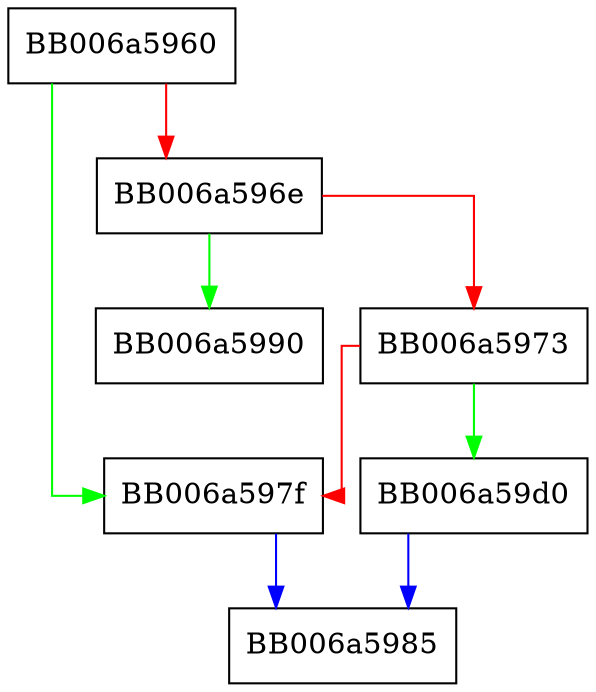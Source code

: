 digraph tdes_wrap_update {
  node [shape="box"];
  graph [splines=ortho];
  BB006a5960 -> BB006a597f [color="green"];
  BB006a5960 -> BB006a596e [color="red"];
  BB006a596e -> BB006a5990 [color="green"];
  BB006a596e -> BB006a5973 [color="red"];
  BB006a5973 -> BB006a59d0 [color="green"];
  BB006a5973 -> BB006a597f [color="red"];
  BB006a597f -> BB006a5985 [color="blue"];
  BB006a59d0 -> BB006a5985 [color="blue"];
}